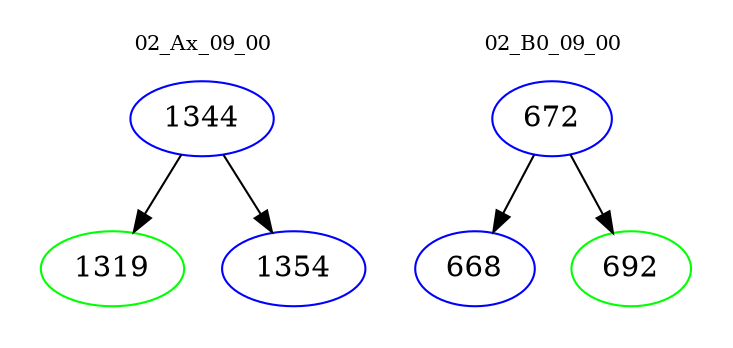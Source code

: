 digraph{
subgraph cluster_0 {
color = white
label = "02_Ax_09_00";
fontsize=10;
T0_1344 [label="1344", color="blue"]
T0_1344 -> T0_1319 [color="black"]
T0_1319 [label="1319", color="green"]
T0_1344 -> T0_1354 [color="black"]
T0_1354 [label="1354", color="blue"]
}
subgraph cluster_1 {
color = white
label = "02_B0_09_00";
fontsize=10;
T1_672 [label="672", color="blue"]
T1_672 -> T1_668 [color="black"]
T1_668 [label="668", color="blue"]
T1_672 -> T1_692 [color="black"]
T1_692 [label="692", color="green"]
}
}
